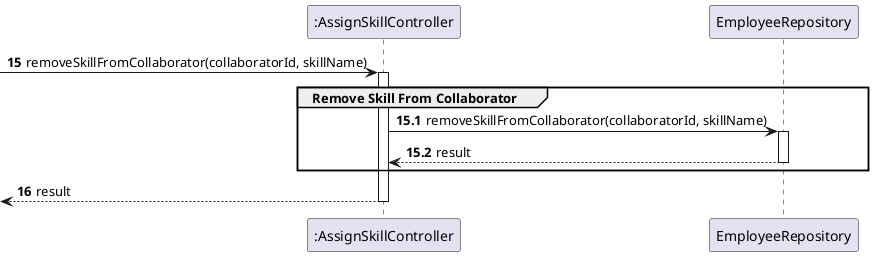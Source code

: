 @startuml
'skinparam monochrome true
skinparam packageStyle rectangle
skinparam shadowing false

participant ":AssignSkillController" as CTRL

autonumber 15
-> CTRL : removeSkillFromCollaborator(collaboratorId, skillName)

autonumber 15.1
activate CTRL
    group Remove Skill From Collaborator
        CTRL -> EmployeeRepository : removeSkillFromCollaborator(collaboratorId, skillName)
        activate EmployeeRepository
            EmployeeRepository --> CTRL : result
        deactivate EmployeeRepository
    end

    autonumber 16
    <-- CTRL : result
deactivate CTRL
@enduml

